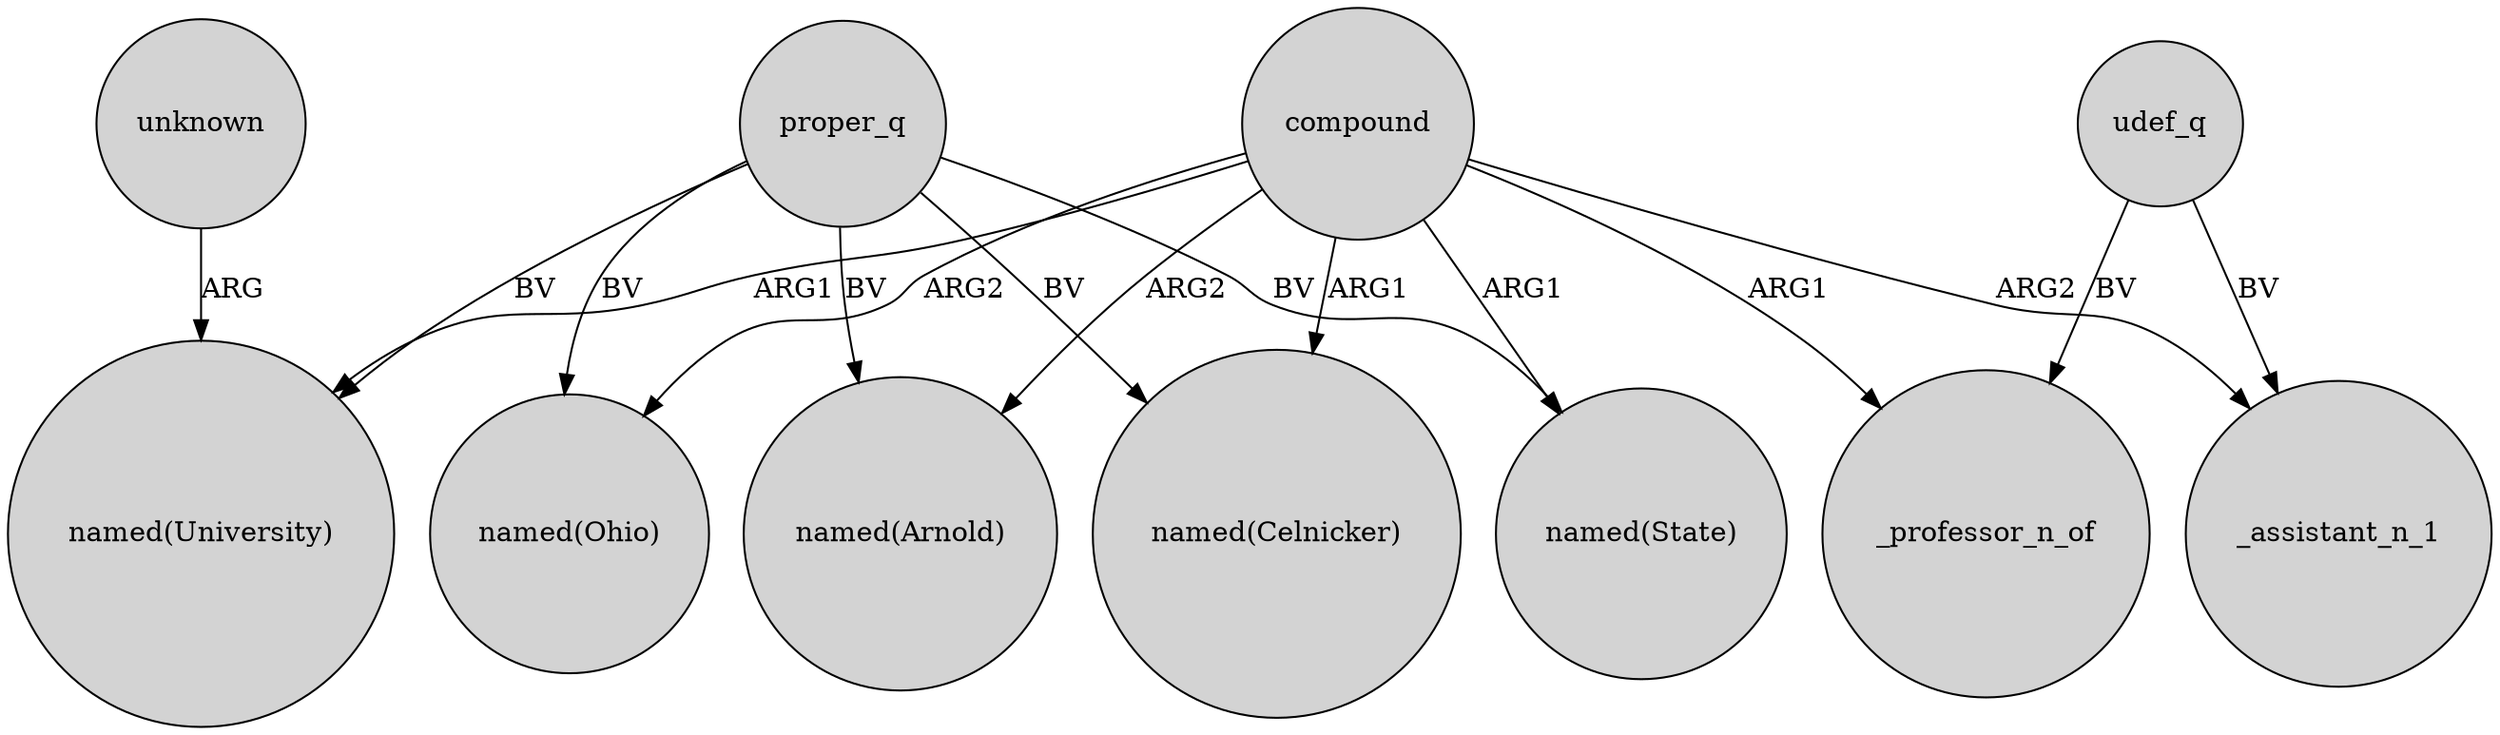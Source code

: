 digraph {
	node [shape=circle style=filled]
	compound -> "named(State)" [label=ARG1]
	unknown -> "named(University)" [label=ARG]
	proper_q -> "named(State)" [label=BV]
	compound -> "named(Arnold)" [label=ARG2]
	udef_q -> _professor_n_of [label=BV]
	proper_q -> "named(Arnold)" [label=BV]
	compound -> "named(Ohio)" [label=ARG2]
	proper_q -> "named(Ohio)" [label=BV]
	compound -> _professor_n_of [label=ARG1]
	proper_q -> "named(Celnicker)" [label=BV]
	compound -> "named(Celnicker)" [label=ARG1]
	compound -> _assistant_n_1 [label=ARG2]
	compound -> "named(University)" [label=ARG1]
	udef_q -> _assistant_n_1 [label=BV]
	proper_q -> "named(University)" [label=BV]
}
